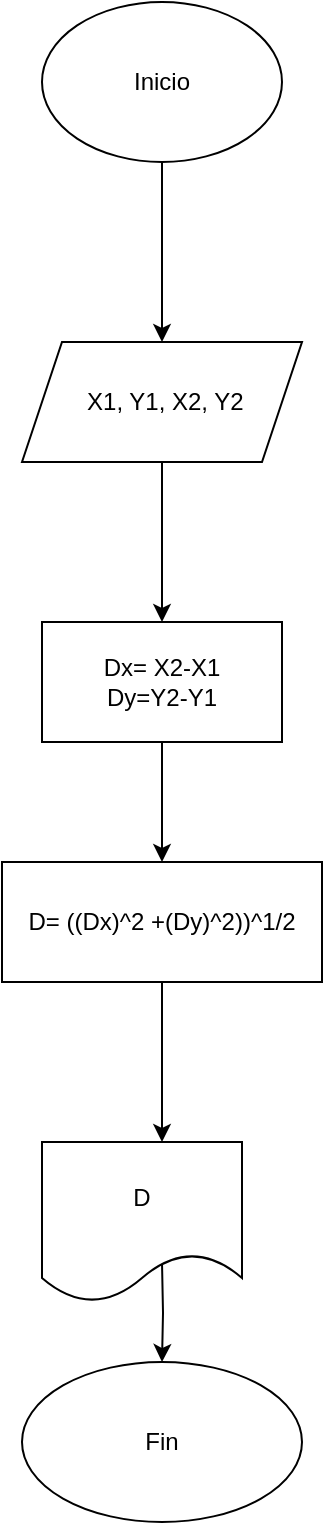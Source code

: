 <mxfile version="26.0.16" pages="4">
  <diagram id="C5RBs43oDa-KdzZeNtuy" name="Page-1">
    <mxGraphModel dx="968" dy="583" grid="1" gridSize="10" guides="1" tooltips="1" connect="1" arrows="1" fold="1" page="1" pageScale="1" pageWidth="827" pageHeight="1169" math="0" shadow="0">
      <root>
        <mxCell id="WIyWlLk6GJQsqaUBKTNV-0" />
        <mxCell id="WIyWlLk6GJQsqaUBKTNV-1" parent="WIyWlLk6GJQsqaUBKTNV-0" />
        <mxCell id="uboorSyNH0-wDJKJkAlQ-5" value="" style="edgeStyle=orthogonalEdgeStyle;rounded=0;orthogonalLoop=1;jettySize=auto;html=1;" parent="WIyWlLk6GJQsqaUBKTNV-1" source="uboorSyNH0-wDJKJkAlQ-0" target="uboorSyNH0-wDJKJkAlQ-4" edge="1">
          <mxGeometry relative="1" as="geometry" />
        </mxCell>
        <mxCell id="uboorSyNH0-wDJKJkAlQ-0" value="Inicio" style="ellipse;whiteSpace=wrap;html=1;" parent="WIyWlLk6GJQsqaUBKTNV-1" vertex="1">
          <mxGeometry x="540" y="60" width="120" height="80" as="geometry" />
        </mxCell>
        <mxCell id="uboorSyNH0-wDJKJkAlQ-7" value="" style="edgeStyle=orthogonalEdgeStyle;rounded=0;orthogonalLoop=1;jettySize=auto;html=1;" parent="WIyWlLk6GJQsqaUBKTNV-1" source="uboorSyNH0-wDJKJkAlQ-4" target="uboorSyNH0-wDJKJkAlQ-6" edge="1">
          <mxGeometry relative="1" as="geometry" />
        </mxCell>
        <mxCell id="uboorSyNH0-wDJKJkAlQ-4" value="&amp;nbsp;X1, Y1, X2, Y2" style="shape=parallelogram;perimeter=parallelogramPerimeter;whiteSpace=wrap;html=1;fixedSize=1;" parent="WIyWlLk6GJQsqaUBKTNV-1" vertex="1">
          <mxGeometry x="530" y="230" width="140" height="60" as="geometry" />
        </mxCell>
        <mxCell id="uboorSyNH0-wDJKJkAlQ-9" value="" style="edgeStyle=orthogonalEdgeStyle;rounded=0;orthogonalLoop=1;jettySize=auto;html=1;" parent="WIyWlLk6GJQsqaUBKTNV-1" source="uboorSyNH0-wDJKJkAlQ-6" target="uboorSyNH0-wDJKJkAlQ-8" edge="1">
          <mxGeometry relative="1" as="geometry" />
        </mxCell>
        <mxCell id="uboorSyNH0-wDJKJkAlQ-6" value="Dx= X2-X1&lt;br&gt;Dy=Y2-Y1" style="whiteSpace=wrap;html=1;" parent="WIyWlLk6GJQsqaUBKTNV-1" vertex="1">
          <mxGeometry x="540" y="370" width="120" height="60" as="geometry" />
        </mxCell>
        <mxCell id="uboorSyNH0-wDJKJkAlQ-11" value="" style="edgeStyle=orthogonalEdgeStyle;rounded=0;orthogonalLoop=1;jettySize=auto;html=1;" parent="WIyWlLk6GJQsqaUBKTNV-1" source="uboorSyNH0-wDJKJkAlQ-8" edge="1">
          <mxGeometry relative="1" as="geometry">
            <mxPoint x="600" y="630" as="targetPoint" />
          </mxGeometry>
        </mxCell>
        <mxCell id="uboorSyNH0-wDJKJkAlQ-8" value="D= ((Dx)^2 +(Dy)^2))^1/2" style="whiteSpace=wrap;html=1;" parent="WIyWlLk6GJQsqaUBKTNV-1" vertex="1">
          <mxGeometry x="520" y="490" width="160" height="60" as="geometry" />
        </mxCell>
        <mxCell id="uboorSyNH0-wDJKJkAlQ-13" value="" style="edgeStyle=orthogonalEdgeStyle;rounded=0;orthogonalLoop=1;jettySize=auto;html=1;" parent="WIyWlLk6GJQsqaUBKTNV-1" target="uboorSyNH0-wDJKJkAlQ-12" edge="1">
          <mxGeometry relative="1" as="geometry">
            <mxPoint x="600" y="690" as="sourcePoint" />
          </mxGeometry>
        </mxCell>
        <mxCell id="uboorSyNH0-wDJKJkAlQ-12" value="Fin" style="ellipse;whiteSpace=wrap;html=1;" parent="WIyWlLk6GJQsqaUBKTNV-1" vertex="1">
          <mxGeometry x="530" y="740" width="140" height="80" as="geometry" />
        </mxCell>
        <mxCell id="cakRLpEL2DyRF7ADha98-1" value="D" style="shape=document;whiteSpace=wrap;html=1;boundedLbl=1;" vertex="1" parent="WIyWlLk6GJQsqaUBKTNV-1">
          <mxGeometry x="540" y="630" width="100" height="80" as="geometry" />
        </mxCell>
      </root>
    </mxGraphModel>
  </diagram>
  <diagram id="F7xKIYTPtL-aRYpOpvEg" name="Page-2">
    <mxGraphModel dx="922" dy="555" grid="1" gridSize="10" guides="1" tooltips="1" connect="1" arrows="1" fold="1" page="1" pageScale="1" pageWidth="850" pageHeight="1100" math="0" shadow="0">
      <root>
        <mxCell id="0" />
        <mxCell id="1" parent="0" />
        <mxCell id="QcekLTlyjFUP_IneBSCs-3" value="" style="edgeStyle=orthogonalEdgeStyle;rounded=0;orthogonalLoop=1;jettySize=auto;html=1;" parent="1" source="QcekLTlyjFUP_IneBSCs-1" edge="1">
          <mxGeometry relative="1" as="geometry">
            <mxPoint x="140" y="340" as="targetPoint" />
            <Array as="points">
              <mxPoint x="140" y="330" />
            </Array>
          </mxGeometry>
        </mxCell>
        <mxCell id="QcekLTlyjFUP_IneBSCs-1" value="Inicio" style="ellipse;whiteSpace=wrap;html=1;" parent="1" vertex="1">
          <mxGeometry x="80" y="160" width="120" height="80" as="geometry" />
        </mxCell>
        <mxCell id="QcekLTlyjFUP_IneBSCs-5" value="" style="edgeStyle=orthogonalEdgeStyle;rounded=0;orthogonalLoop=1;jettySize=auto;html=1;" parent="1" target="QcekLTlyjFUP_IneBSCs-4" edge="1">
          <mxGeometry relative="1" as="geometry">
            <mxPoint x="150.0" y="390" as="sourcePoint" />
            <Array as="points">
              <mxPoint x="140" y="390" />
            </Array>
          </mxGeometry>
        </mxCell>
        <mxCell id="QcekLTlyjFUP_IneBSCs-7" value="" style="edgeStyle=orthogonalEdgeStyle;rounded=0;orthogonalLoop=1;jettySize=auto;html=1;" parent="1" source="QcekLTlyjFUP_IneBSCs-4" edge="1">
          <mxGeometry relative="1" as="geometry">
            <mxPoint x="140" y="610" as="targetPoint" />
          </mxGeometry>
        </mxCell>
        <mxCell id="QcekLTlyjFUP_IneBSCs-4" value="&#xa;&lt;span style=&quot;color: rgb(0, 0, 0); font-family: Helvetica; font-size: 12px; font-style: normal; font-variant-ligatures: normal; font-variant-caps: normal; font-weight: 400; letter-spacing: normal; orphans: 2; text-align: center; text-indent: 0px; text-transform: none; widows: 2; word-spacing: 0px; -webkit-text-stroke-width: 0px; white-space: normal; background-color: rgb(251, 251, 251); text-decoration-thickness: initial; text-decoration-style: initial; text-decoration-color: initial; display: inline !important; float: none;&quot;&gt;Pulgadas = X/0.025&lt;/span&gt;&#xa;&#xa;" style="whiteSpace=wrap;html=1;" parent="1" vertex="1">
          <mxGeometry x="80" y="470" width="120" height="60" as="geometry" />
        </mxCell>
        <mxCell id="QcekLTlyjFUP_IneBSCs-9" value="" style="edgeStyle=orthogonalEdgeStyle;rounded=0;orthogonalLoop=1;jettySize=auto;html=1;" parent="1" edge="1">
          <mxGeometry relative="1" as="geometry">
            <mxPoint x="140" y="670" as="sourcePoint" />
            <mxPoint x="140.0" y="750" as="targetPoint" />
          </mxGeometry>
        </mxCell>
        <mxCell id="QcekLTlyjFUP_IneBSCs-10" value="Fin" style="ellipse;whiteSpace=wrap;html=1;" parent="1" vertex="1">
          <mxGeometry x="40" y="750" width="200" height="80" as="geometry" />
        </mxCell>
        <mxCell id="UTatk_mssQN_HaXvFR3D-1" value="&lt;blockquote style=&quot;margin: 0 0 0 40px; border: none; padding: 0px;&quot;&gt;X corresponde a metros tela&lt;/blockquote&gt;" style="text;html=1;align=center;verticalAlign=middle;whiteSpace=wrap;rounded=0;" vertex="1" parent="1">
          <mxGeometry x="220" y="360" width="180" height="30" as="geometry" />
        </mxCell>
        <mxCell id="cXKzaaWkM9cyCH3pWogz-3" value="X" style="shape=parallelogram;perimeter=parallelogramPerimeter;whiteSpace=wrap;html=1;fixedSize=1;" vertex="1" parent="1">
          <mxGeometry x="80" y="340" width="120" height="60" as="geometry" />
        </mxCell>
        <mxCell id="cXKzaaWkM9cyCH3pWogz-4" value="Pulgadas" style="shape=document;whiteSpace=wrap;html=1;boundedLbl=1;" vertex="1" parent="1">
          <mxGeometry x="80" y="610" width="120" height="80" as="geometry" />
        </mxCell>
      </root>
    </mxGraphModel>
  </diagram>
  <diagram id="4v513NhBumDo39D7ZMB1" name="Page-3">
    <mxGraphModel dx="1050" dy="621" grid="1" gridSize="10" guides="1" tooltips="1" connect="1" arrows="1" fold="1" page="1" pageScale="1" pageWidth="850" pageHeight="1100" math="0" shadow="0">
      <root>
        <mxCell id="0" />
        <mxCell id="1" parent="0" />
        <mxCell id="F4ODxANj_DLMK2NNc2mT-3" value="" style="edgeStyle=orthogonalEdgeStyle;rounded=0;orthogonalLoop=1;jettySize=auto;html=1;" parent="1" source="F4ODxANj_DLMK2NNc2mT-1" edge="1">
          <mxGeometry relative="1" as="geometry">
            <mxPoint x="180" y="240" as="targetPoint" />
          </mxGeometry>
        </mxCell>
        <mxCell id="F4ODxANj_DLMK2NNc2mT-1" value="Inicio" style="ellipse;whiteSpace=wrap;html=1;" parent="1" vertex="1">
          <mxGeometry x="120" y="70" width="120" height="80" as="geometry" />
        </mxCell>
        <mxCell id="yPEF_US3LX_7MqXC2MHU-2" value="" style="edgeStyle=orthogonalEdgeStyle;rounded=0;orthogonalLoop=1;jettySize=auto;html=1;" parent="1" target="yPEF_US3LX_7MqXC2MHU-1" edge="1">
          <mxGeometry relative="1" as="geometry">
            <mxPoint x="180" y="300" as="sourcePoint" />
          </mxGeometry>
        </mxCell>
        <mxCell id="yPEF_US3LX_7MqXC2MHU-4" value="" style="edgeStyle=orthogonalEdgeStyle;rounded=0;orthogonalLoop=1;jettySize=auto;html=1;" parent="1" source="yPEF_US3LX_7MqXC2MHU-1" edge="1">
          <mxGeometry relative="1" as="geometry">
            <mxPoint x="180" y="520" as="targetPoint" />
          </mxGeometry>
        </mxCell>
        <mxCell id="yPEF_US3LX_7MqXC2MHU-1" value="C=(A^2+B^2)" style="whiteSpace=wrap;html=1;" parent="1" vertex="1">
          <mxGeometry x="120" y="380" width="120" height="60" as="geometry" />
        </mxCell>
        <mxCell id="yPEF_US3LX_7MqXC2MHU-6" value="" style="edgeStyle=orthogonalEdgeStyle;rounded=0;orthogonalLoop=1;jettySize=auto;html=1;" parent="1" target="yPEF_US3LX_7MqXC2MHU-5" edge="1">
          <mxGeometry relative="1" as="geometry">
            <mxPoint x="180" y="580" as="sourcePoint" />
          </mxGeometry>
        </mxCell>
        <mxCell id="yPEF_US3LX_7MqXC2MHU-5" value="Fin" style="ellipse;whiteSpace=wrap;html=1;" parent="1" vertex="1">
          <mxGeometry x="115" y="650" width="130" height="80" as="geometry" />
        </mxCell>
        <mxCell id="ILlwdAiE-4O2D30dOONZ-1" value="A,B" style="shape=parallelogram;perimeter=parallelogramPerimeter;whiteSpace=wrap;html=1;fixedSize=1;" vertex="1" parent="1">
          <mxGeometry x="120" y="240" width="120" height="60" as="geometry" />
        </mxCell>
        <mxCell id="ILlwdAiE-4O2D30dOONZ-2" value="C" style="shape=document;whiteSpace=wrap;html=1;boundedLbl=1;" vertex="1" parent="1">
          <mxGeometry x="125" y="520" width="120" height="80" as="geometry" />
        </mxCell>
      </root>
    </mxGraphModel>
  </diagram>
  <diagram id="B7EUAvaHxNZxJbwDX2_h" name="Page-4">
    <mxGraphModel dx="1036" dy="606" grid="1" gridSize="10" guides="1" tooltips="1" connect="1" arrows="1" fold="1" page="1" pageScale="1" pageWidth="850" pageHeight="1100" math="0" shadow="0">
      <root>
        <mxCell id="0" />
        <mxCell id="1" parent="0" />
      </root>
    </mxGraphModel>
  </diagram>
</mxfile>

